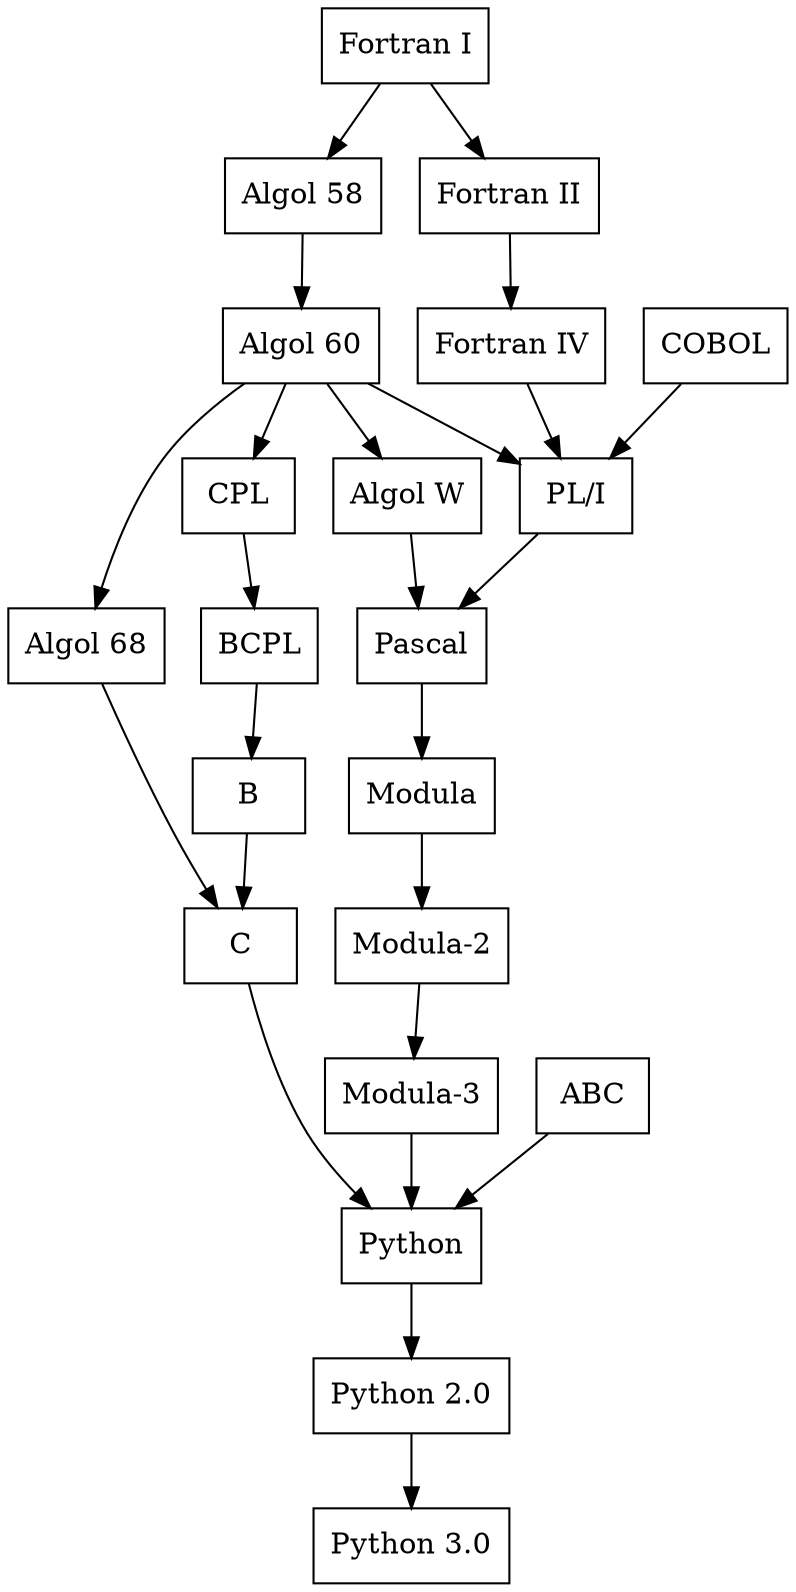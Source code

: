 digraph Python3 {
  node [shape="box"]
  "Fortran I" -> "Algol 58"
  "Algol 58" -> "Algol 60"
  "Algol 60" -> "Algol 68"
  "Algol 68" -> "C"
  "Algol 60" -> "CPL"
  "CPL" -> "BCPL"
  "BCPL" -> "B"
  "B" -> "C"
  "C" -> "Python"
  "ABC" -> "Python"
  "COBOL" -> "PL/I"
  "Algol 60" -> "PL/I"
  "Fortran I" -> "Fortran II"
  "Fortran II" -> "Fortran IV"
  "Fortran IV" -> "PL/I"
  "PL/I" -> "Pascal"
  "Algol 60" -> "Algol W"
  "Algol W" -> "Pascal"
  "Pascal" -> "Modula"
  "Modula" -> "Modula-2"
  "Modula-2" -> "Modula-3"
  "Modula-3" -> "Python"
  "Python" -> "Python 2.0"
  "Python 2.0" -> "Python 3.0"
}
